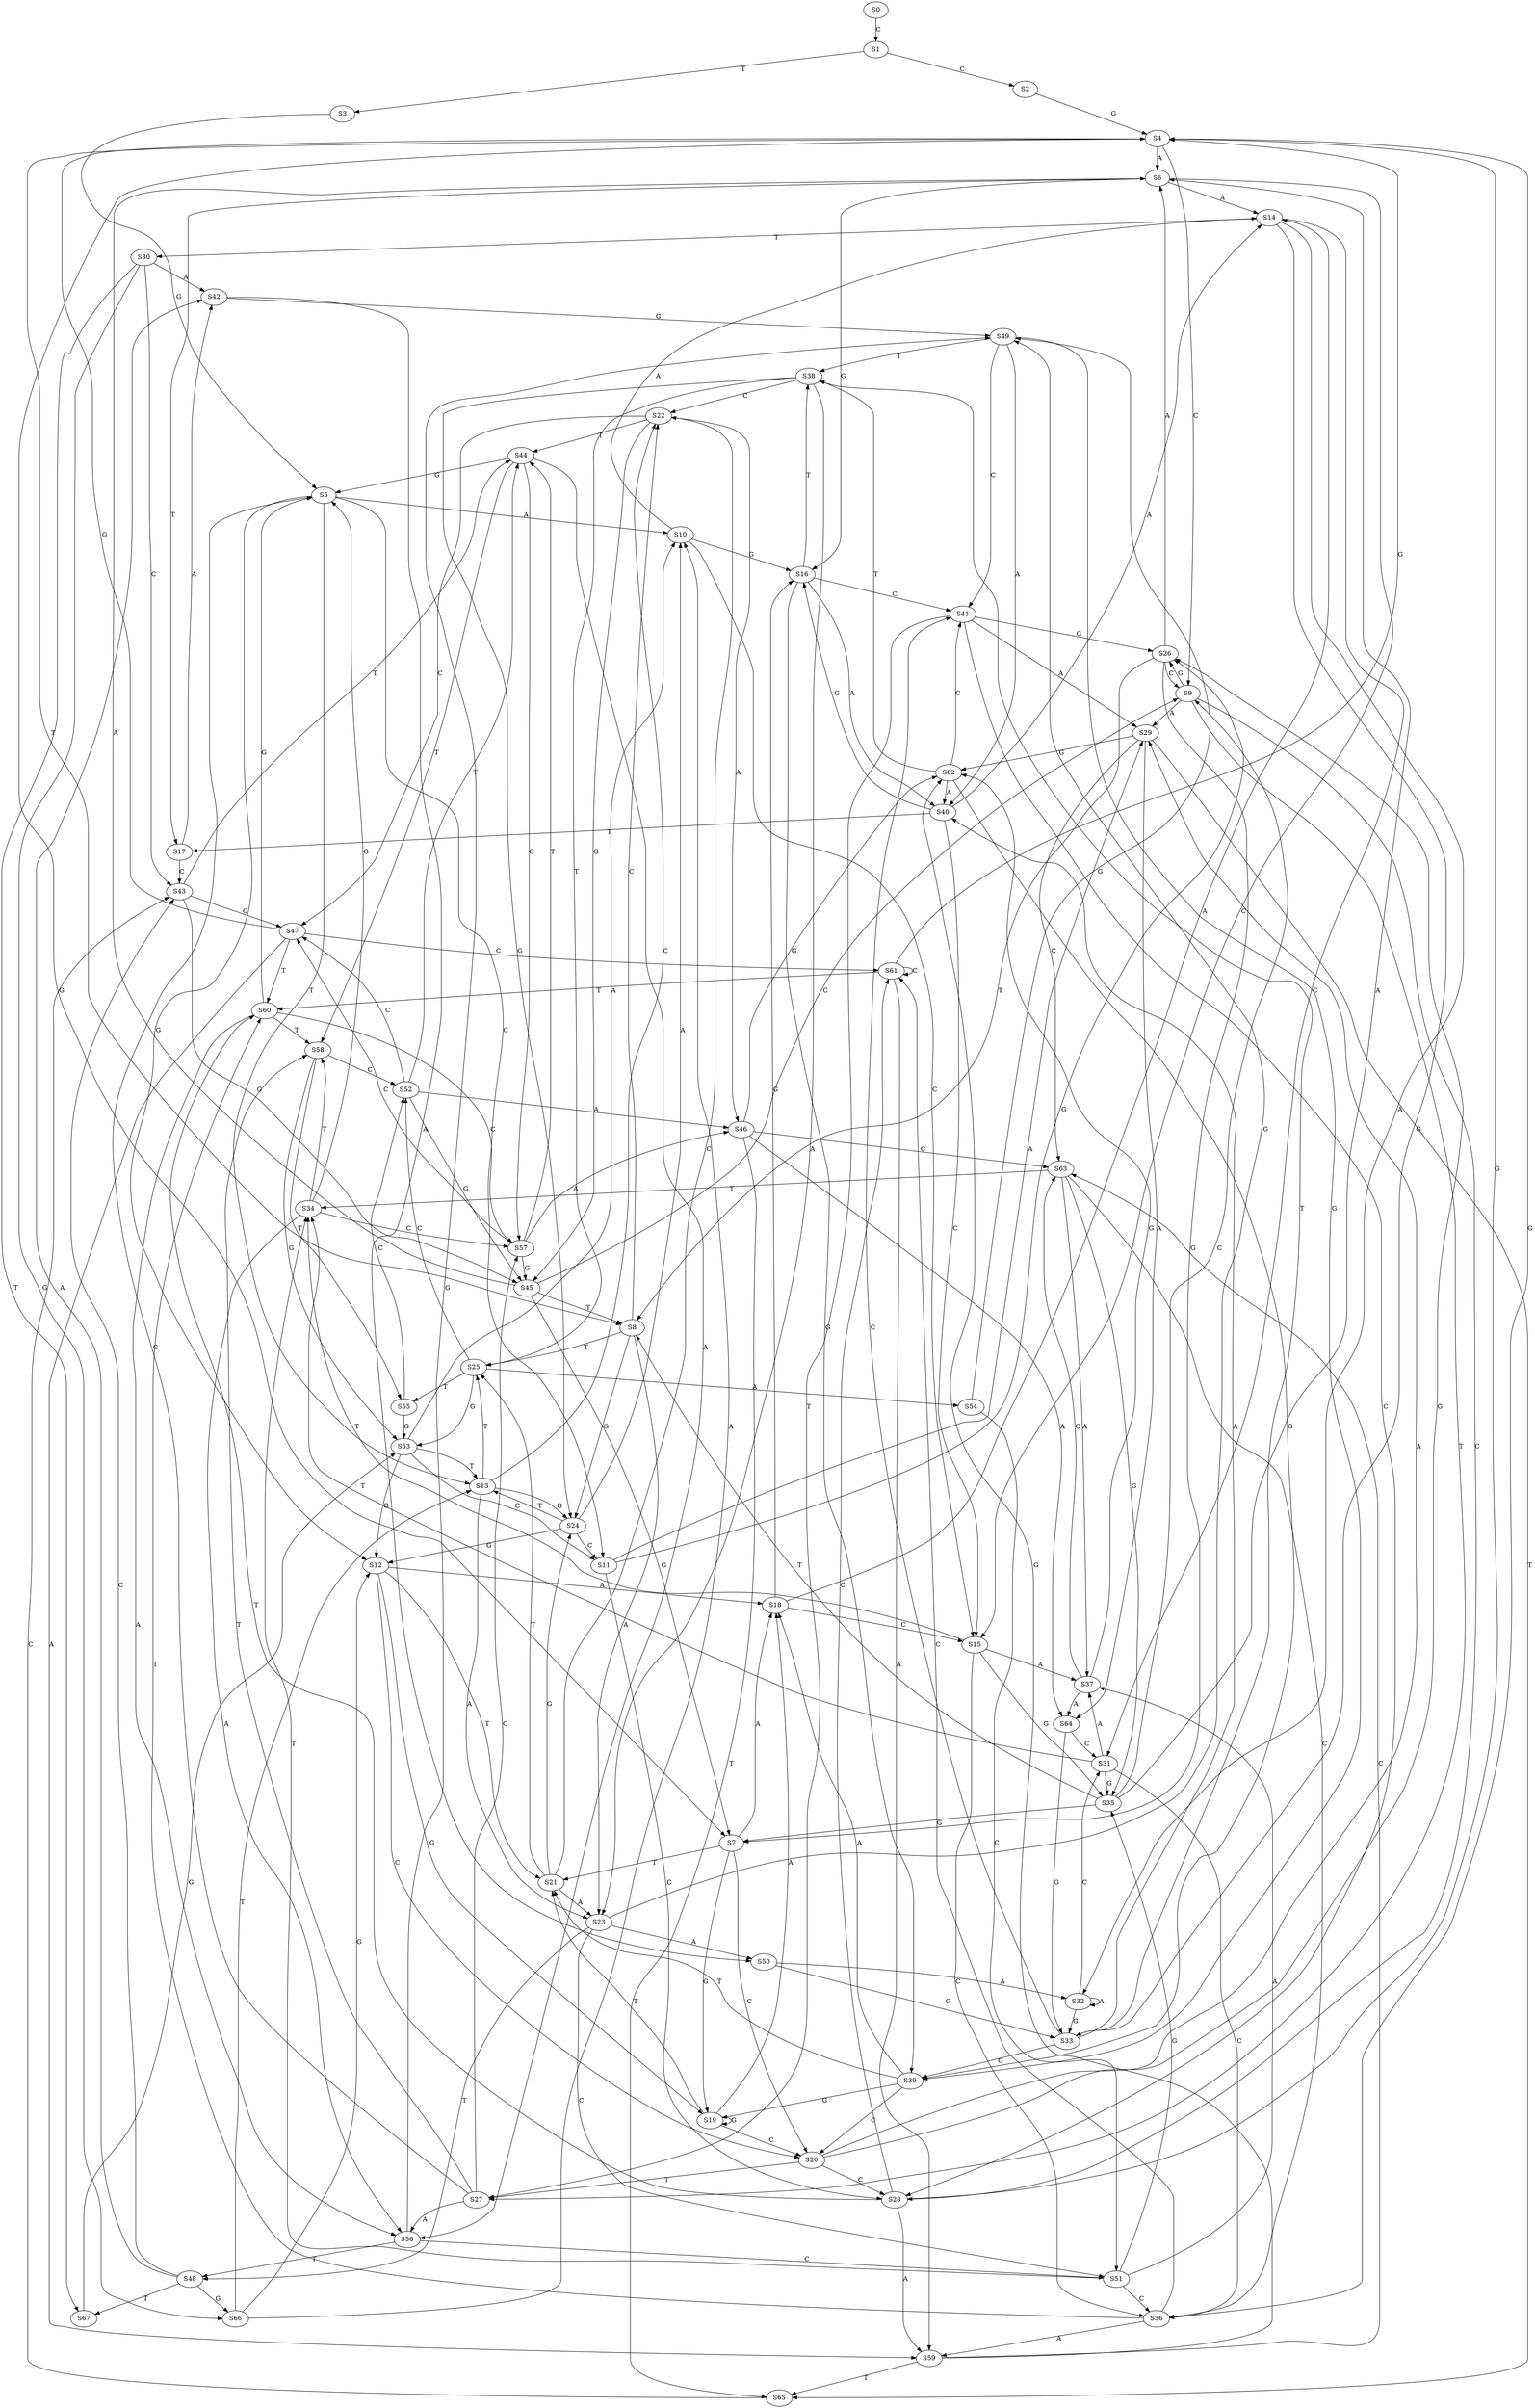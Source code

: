 strict digraph  {
	S0 -> S1 [ label = C ];
	S1 -> S2 [ label = C ];
	S1 -> S3 [ label = T ];
	S2 -> S4 [ label = G ];
	S3 -> S5 [ label = G ];
	S4 -> S6 [ label = A ];
	S4 -> S7 [ label = G ];
	S4 -> S8 [ label = T ];
	S4 -> S9 [ label = C ];
	S5 -> S10 [ label = A ];
	S5 -> S11 [ label = C ];
	S5 -> S12 [ label = G ];
	S5 -> S13 [ label = T ];
	S6 -> S14 [ label = A ];
	S6 -> S15 [ label = C ];
	S6 -> S16 [ label = G ];
	S6 -> S17 [ label = T ];
	S7 -> S18 [ label = A ];
	S7 -> S19 [ label = G ];
	S7 -> S20 [ label = C ];
	S7 -> S21 [ label = T ];
	S8 -> S22 [ label = C ];
	S8 -> S23 [ label = A ];
	S8 -> S24 [ label = G ];
	S8 -> S25 [ label = T ];
	S9 -> S26 [ label = G ];
	S9 -> S27 [ label = T ];
	S9 -> S28 [ label = C ];
	S9 -> S29 [ label = A ];
	S10 -> S16 [ label = G ];
	S10 -> S15 [ label = C ];
	S10 -> S14 [ label = A ];
	S11 -> S28 [ label = C ];
	S11 -> S26 [ label = G ];
	S11 -> S29 [ label = A ];
	S12 -> S19 [ label = G ];
	S12 -> S20 [ label = C ];
	S12 -> S18 [ label = A ];
	S12 -> S21 [ label = T ];
	S13 -> S22 [ label = C ];
	S13 -> S25 [ label = T ];
	S13 -> S24 [ label = G ];
	S13 -> S23 [ label = A ];
	S14 -> S30 [ label = T ];
	S14 -> S31 [ label = C ];
	S14 -> S32 [ label = A ];
	S14 -> S33 [ label = G ];
	S15 -> S34 [ label = T ];
	S15 -> S35 [ label = G ];
	S15 -> S36 [ label = C ];
	S15 -> S37 [ label = A ];
	S16 -> S38 [ label = T ];
	S16 -> S39 [ label = G ];
	S16 -> S40 [ label = A ];
	S16 -> S41 [ label = C ];
	S17 -> S42 [ label = A ];
	S17 -> S43 [ label = C ];
	S18 -> S14 [ label = A ];
	S18 -> S16 [ label = G ];
	S18 -> S15 [ label = C ];
	S19 -> S21 [ label = T ];
	S19 -> S20 [ label = C ];
	S19 -> S19 [ label = G ];
	S19 -> S18 [ label = A ];
	S20 -> S27 [ label = T ];
	S20 -> S28 [ label = C ];
	S20 -> S29 [ label = A ];
	S20 -> S26 [ label = G ];
	S21 -> S23 [ label = A ];
	S21 -> S22 [ label = C ];
	S21 -> S24 [ label = G ];
	S21 -> S25 [ label = T ];
	S22 -> S44 [ label = T ];
	S22 -> S45 [ label = G ];
	S22 -> S46 [ label = A ];
	S22 -> S47 [ label = C ];
	S23 -> S48 [ label = T ];
	S23 -> S49 [ label = G ];
	S23 -> S50 [ label = A ];
	S23 -> S51 [ label = C ];
	S24 -> S13 [ label = T ];
	S24 -> S12 [ label = G ];
	S24 -> S10 [ label = A ];
	S24 -> S11 [ label = C ];
	S25 -> S52 [ label = C ];
	S25 -> S53 [ label = G ];
	S25 -> S54 [ label = A ];
	S25 -> S55 [ label = T ];
	S26 -> S7 [ label = G ];
	S26 -> S6 [ label = A ];
	S26 -> S8 [ label = T ];
	S26 -> S9 [ label = C ];
	S27 -> S56 [ label = A ];
	S27 -> S57 [ label = C ];
	S27 -> S58 [ label = T ];
	S27 -> S5 [ label = G ];
	S28 -> S4 [ label = G ];
	S28 -> S59 [ label = A ];
	S28 -> S60 [ label = T ];
	S28 -> S61 [ label = C ];
	S29 -> S62 [ label = G ];
	S29 -> S63 [ label = C ];
	S29 -> S64 [ label = A ];
	S29 -> S65 [ label = T ];
	S30 -> S42 [ label = A ];
	S30 -> S43 [ label = C ];
	S30 -> S66 [ label = G ];
	S30 -> S67 [ label = T ];
	S31 -> S37 [ label = A ];
	S31 -> S36 [ label = C ];
	S31 -> S35 [ label = G ];
	S31 -> S34 [ label = T ];
	S32 -> S33 [ label = G ];
	S32 -> S31 [ label = C ];
	S32 -> S32 [ label = A ];
	S33 -> S38 [ label = T ];
	S33 -> S40 [ label = A ];
	S33 -> S41 [ label = C ];
	S33 -> S39 [ label = G ];
	S34 -> S56 [ label = A ];
	S34 -> S57 [ label = C ];
	S34 -> S58 [ label = T ];
	S34 -> S5 [ label = G ];
	S35 -> S7 [ label = G ];
	S35 -> S6 [ label = A ];
	S35 -> S8 [ label = T ];
	S35 -> S9 [ label = C ];
	S36 -> S61 [ label = C ];
	S36 -> S59 [ label = A ];
	S36 -> S60 [ label = T ];
	S36 -> S4 [ label = G ];
	S37 -> S62 [ label = G ];
	S37 -> S63 [ label = C ];
	S37 -> S64 [ label = A ];
	S38 -> S23 [ label = A ];
	S38 -> S22 [ label = C ];
	S38 -> S24 [ label = G ];
	S38 -> S25 [ label = T ];
	S39 -> S18 [ label = A ];
	S39 -> S19 [ label = G ];
	S39 -> S21 [ label = T ];
	S39 -> S20 [ label = C ];
	S40 -> S14 [ label = A ];
	S40 -> S15 [ label = C ];
	S40 -> S17 [ label = T ];
	S40 -> S16 [ label = G ];
	S41 -> S28 [ label = C ];
	S41 -> S29 [ label = A ];
	S41 -> S26 [ label = G ];
	S41 -> S27 [ label = T ];
	S42 -> S49 [ label = G ];
	S42 -> S50 [ label = A ];
	S43 -> S47 [ label = C ];
	S43 -> S45 [ label = G ];
	S43 -> S44 [ label = T ];
	S44 -> S5 [ label = G ];
	S44 -> S57 [ label = C ];
	S44 -> S56 [ label = A ];
	S44 -> S58 [ label = T ];
	S45 -> S7 [ label = G ];
	S45 -> S8 [ label = T ];
	S45 -> S9 [ label = C ];
	S45 -> S6 [ label = A ];
	S46 -> S65 [ label = T ];
	S46 -> S63 [ label = C ];
	S46 -> S64 [ label = A ];
	S46 -> S62 [ label = G ];
	S47 -> S61 [ label = C ];
	S47 -> S59 [ label = A ];
	S47 -> S60 [ label = T ];
	S47 -> S4 [ label = G ];
	S48 -> S43 [ label = C ];
	S48 -> S42 [ label = A ];
	S48 -> S67 [ label = T ];
	S48 -> S66 [ label = G ];
	S49 -> S38 [ label = T ];
	S49 -> S40 [ label = A ];
	S49 -> S41 [ label = C ];
	S49 -> S39 [ label = G ];
	S50 -> S33 [ label = G ];
	S50 -> S32 [ label = A ];
	S51 -> S35 [ label = G ];
	S51 -> S34 [ label = T ];
	S51 -> S36 [ label = C ];
	S51 -> S37 [ label = A ];
	S52 -> S46 [ label = A ];
	S52 -> S47 [ label = C ];
	S52 -> S45 [ label = G ];
	S52 -> S44 [ label = T ];
	S53 -> S12 [ label = G ];
	S53 -> S11 [ label = C ];
	S53 -> S13 [ label = T ];
	S53 -> S10 [ label = A ];
	S54 -> S51 [ label = C ];
	S54 -> S49 [ label = G ];
	S55 -> S53 [ label = G ];
	S55 -> S52 [ label = C ];
	S56 -> S49 [ label = G ];
	S56 -> S48 [ label = T ];
	S56 -> S51 [ label = C ];
	S57 -> S44 [ label = T ];
	S57 -> S45 [ label = G ];
	S57 -> S47 [ label = C ];
	S57 -> S46 [ label = A ];
	S58 -> S52 [ label = C ];
	S58 -> S55 [ label = T ];
	S58 -> S53 [ label = G ];
	S59 -> S62 [ label = G ];
	S59 -> S65 [ label = T ];
	S59 -> S63 [ label = C ];
	S60 -> S5 [ label = G ];
	S60 -> S57 [ label = C ];
	S60 -> S58 [ label = T ];
	S60 -> S56 [ label = A ];
	S61 -> S4 [ label = G ];
	S61 -> S61 [ label = C ];
	S61 -> S59 [ label = A ];
	S61 -> S60 [ label = T ];
	S62 -> S39 [ label = G ];
	S62 -> S38 [ label = T ];
	S62 -> S40 [ label = A ];
	S62 -> S41 [ label = C ];
	S63 -> S34 [ label = T ];
	S63 -> S36 [ label = C ];
	S63 -> S37 [ label = A ];
	S63 -> S35 [ label = G ];
	S64 -> S33 [ label = G ];
	S64 -> S31 [ label = C ];
	S65 -> S43 [ label = C ];
	S66 -> S12 [ label = G ];
	S66 -> S10 [ label = A ];
	S66 -> S13 [ label = T ];
	S67 -> S53 [ label = G ];
}

